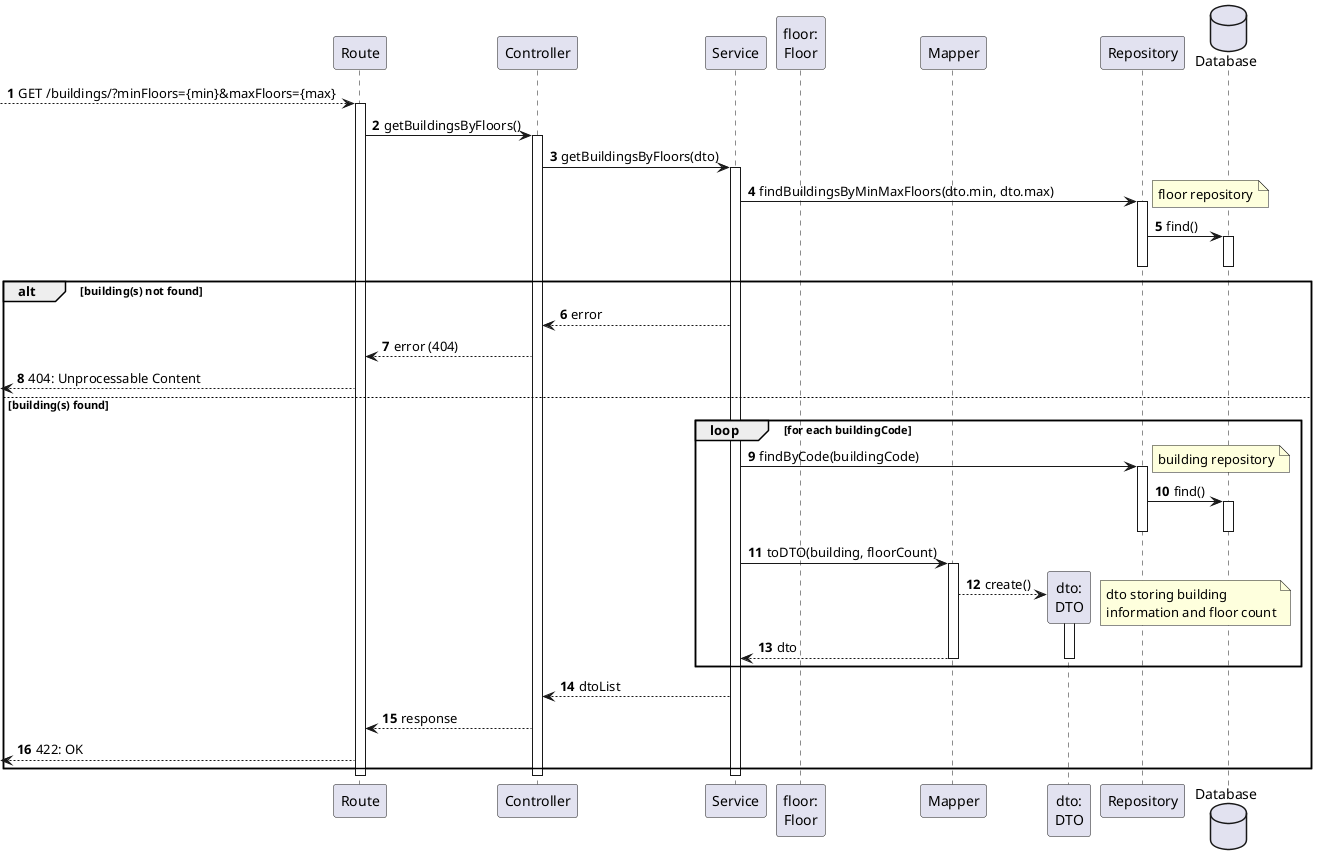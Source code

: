 @startuml
autonumber

participant "Route" as r
participant "Controller" as ctrl
participant "Service" as svc

participant "floor:\nFloor" as floor
participant "Mapper" as map
participant "dto:\nDTO" as dto

participant "Repository" as repo
database "Database" as db

[--> r: GET /buildings/?minFloors={min}&maxFloors={max}
activate r
    r -> ctrl : getBuildingsByFloors()
    activate ctrl
        ctrl -> svc : getBuildingsByFloors(dto)
        activate svc
            svc -> repo : findBuildingsByMinMaxFloors(dto.min, dto.max)
            activate repo
                note right: floor repository
                repo -> db : find()
                activate db
                deactivate db
            deactivate repo

            alt building(s) not found
                svc --> ctrl : error
                ctrl --> r : error (404)
                [<--r : 404: Unprocessable Content
            else building(s) found

            loop for each buildingCode
                svc -> repo : findByCode(buildingCode)
                activate repo
                    note right : building repository
                    repo -> db : find()
                    activate db
                    deactivate db
                deactivate repo

                svc -> map : toDTO(building, floorCount)

                activate map
                    map --> dto** : create()
                    note right: dto storing building \ninformation and floor count
                    activate dto
                        map --> svc : dto
                    deactivate dto
                deactivate map
            end loop
                svc --> ctrl : dtoList
                ctrl --> r : response
                [<-- r : 422: OK
            end
        deactivate svc
    deactivate ctrl
deactivate r

@enduml
